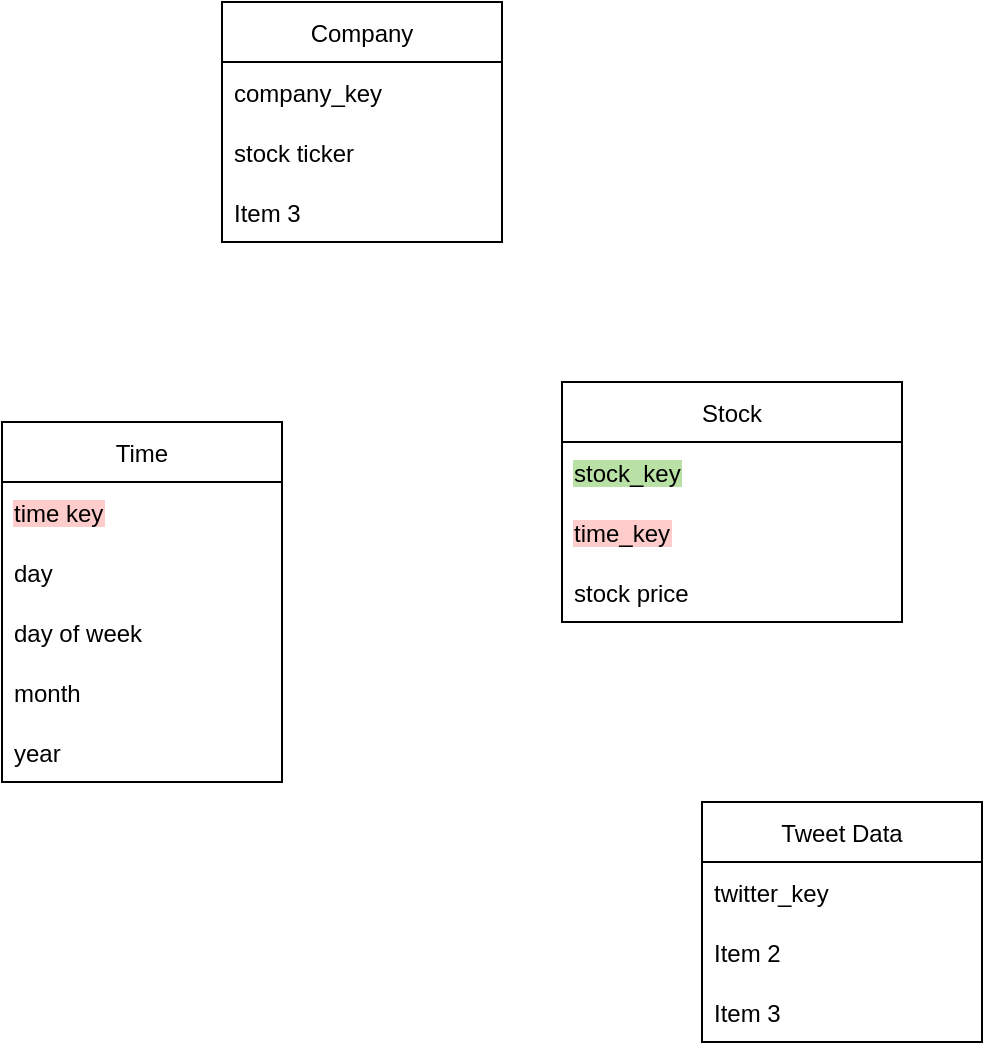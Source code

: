 <mxfile version="20.0.2" type="github">
  <diagram id="XCwNyR8gIlNhAtSQSzsr" name="Page-1">
    <mxGraphModel dx="1422" dy="762" grid="1" gridSize="10" guides="1" tooltips="1" connect="1" arrows="1" fold="1" page="1" pageScale="1" pageWidth="850" pageHeight="1100" math="0" shadow="0">
      <root>
        <mxCell id="0" />
        <mxCell id="1" parent="0" />
        <mxCell id="X1VpsXSVfZuXXIvG1gG1-1" value="Stock" style="swimlane;fontStyle=0;childLayout=stackLayout;horizontal=1;startSize=30;horizontalStack=0;resizeParent=1;resizeParentMax=0;resizeLast=0;collapsible=1;marginBottom=0;" vertex="1" parent="1">
          <mxGeometry x="320" y="250" width="170" height="120" as="geometry" />
        </mxCell>
        <mxCell id="X1VpsXSVfZuXXIvG1gG1-2" value="stock_key" style="text;strokeColor=none;fillColor=none;align=left;verticalAlign=middle;spacingLeft=4;spacingRight=4;overflow=hidden;points=[[0,0.5],[1,0.5]];portConstraint=eastwest;rotatable=0;labelBackgroundColor=#B9E0A5;" vertex="1" parent="X1VpsXSVfZuXXIvG1gG1-1">
          <mxGeometry y="30" width="170" height="30" as="geometry" />
        </mxCell>
        <mxCell id="X1VpsXSVfZuXXIvG1gG1-3" value="time_key" style="text;strokeColor=none;fillColor=none;align=left;verticalAlign=middle;spacingLeft=4;spacingRight=4;overflow=hidden;points=[[0,0.5],[1,0.5]];portConstraint=eastwest;rotatable=0;labelBackgroundColor=#FFCCCC;" vertex="1" parent="X1VpsXSVfZuXXIvG1gG1-1">
          <mxGeometry y="60" width="170" height="30" as="geometry" />
        </mxCell>
        <mxCell id="X1VpsXSVfZuXXIvG1gG1-4" value="stock price" style="text;strokeColor=none;fillColor=none;align=left;verticalAlign=middle;spacingLeft=4;spacingRight=4;overflow=hidden;points=[[0,0.5],[1,0.5]];portConstraint=eastwest;rotatable=0;" vertex="1" parent="X1VpsXSVfZuXXIvG1gG1-1">
          <mxGeometry y="90" width="170" height="30" as="geometry" />
        </mxCell>
        <object label="Time" day_of_week="" month="" quarter="" year="" id="X1VpsXSVfZuXXIvG1gG1-8">
          <mxCell style="swimlane;fontStyle=0;childLayout=stackLayout;horizontal=1;startSize=30;horizontalStack=0;resizeParent=1;resizeParentMax=0;resizeLast=0;collapsible=1;marginBottom=0;" vertex="1" parent="1">
            <mxGeometry x="40" y="270" width="140" height="180" as="geometry" />
          </mxCell>
        </object>
        <mxCell id="X1VpsXSVfZuXXIvG1gG1-9" value="time key" style="text;strokeColor=none;fillColor=none;align=left;verticalAlign=middle;spacingLeft=4;spacingRight=4;overflow=hidden;points=[[0,0.5],[1,0.5]];portConstraint=eastwest;rotatable=0;labelBackgroundColor=#FFCCCC;" vertex="1" parent="X1VpsXSVfZuXXIvG1gG1-8">
          <mxGeometry y="30" width="140" height="30" as="geometry" />
        </mxCell>
        <mxCell id="X1VpsXSVfZuXXIvG1gG1-10" value="day" style="text;strokeColor=none;fillColor=none;align=left;verticalAlign=middle;spacingLeft=4;spacingRight=4;overflow=hidden;points=[[0,0.5],[1,0.5]];portConstraint=eastwest;rotatable=0;" vertex="1" parent="X1VpsXSVfZuXXIvG1gG1-8">
          <mxGeometry y="60" width="140" height="30" as="geometry" />
        </mxCell>
        <mxCell id="X1VpsXSVfZuXXIvG1gG1-11" value="day of week" style="text;strokeColor=none;fillColor=none;align=left;verticalAlign=middle;spacingLeft=4;spacingRight=4;overflow=hidden;points=[[0,0.5],[1,0.5]];portConstraint=eastwest;rotatable=0;" vertex="1" parent="X1VpsXSVfZuXXIvG1gG1-8">
          <mxGeometry y="90" width="140" height="30" as="geometry" />
        </mxCell>
        <mxCell id="X1VpsXSVfZuXXIvG1gG1-14" value="month" style="text;strokeColor=none;fillColor=none;align=left;verticalAlign=middle;spacingLeft=4;spacingRight=4;overflow=hidden;points=[[0,0.5],[1,0.5]];portConstraint=eastwest;rotatable=0;" vertex="1" parent="X1VpsXSVfZuXXIvG1gG1-8">
          <mxGeometry y="120" width="140" height="30" as="geometry" />
        </mxCell>
        <mxCell id="X1VpsXSVfZuXXIvG1gG1-13" value="year" style="text;strokeColor=none;fillColor=none;align=left;verticalAlign=middle;spacingLeft=4;spacingRight=4;overflow=hidden;points=[[0,0.5],[1,0.5]];portConstraint=eastwest;rotatable=0;" vertex="1" parent="X1VpsXSVfZuXXIvG1gG1-8">
          <mxGeometry y="150" width="140" height="30" as="geometry" />
        </mxCell>
        <mxCell id="X1VpsXSVfZuXXIvG1gG1-15" value="Company" style="swimlane;fontStyle=0;childLayout=stackLayout;horizontal=1;startSize=30;horizontalStack=0;resizeParent=1;resizeParentMax=0;resizeLast=0;collapsible=1;marginBottom=0;" vertex="1" parent="1">
          <mxGeometry x="150" y="60" width="140" height="120" as="geometry" />
        </mxCell>
        <mxCell id="X1VpsXSVfZuXXIvG1gG1-16" value="company_key" style="text;strokeColor=none;fillColor=none;align=left;verticalAlign=middle;spacingLeft=4;spacingRight=4;overflow=hidden;points=[[0,0.5],[1,0.5]];portConstraint=eastwest;rotatable=0;" vertex="1" parent="X1VpsXSVfZuXXIvG1gG1-15">
          <mxGeometry y="30" width="140" height="30" as="geometry" />
        </mxCell>
        <mxCell id="X1VpsXSVfZuXXIvG1gG1-17" value="stock ticker" style="text;strokeColor=none;fillColor=none;align=left;verticalAlign=middle;spacingLeft=4;spacingRight=4;overflow=hidden;points=[[0,0.5],[1,0.5]];portConstraint=eastwest;rotatable=0;" vertex="1" parent="X1VpsXSVfZuXXIvG1gG1-15">
          <mxGeometry y="60" width="140" height="30" as="geometry" />
        </mxCell>
        <mxCell id="X1VpsXSVfZuXXIvG1gG1-18" value="Item 3" style="text;strokeColor=none;fillColor=none;align=left;verticalAlign=middle;spacingLeft=4;spacingRight=4;overflow=hidden;points=[[0,0.5],[1,0.5]];portConstraint=eastwest;rotatable=0;" vertex="1" parent="X1VpsXSVfZuXXIvG1gG1-15">
          <mxGeometry y="90" width="140" height="30" as="geometry" />
        </mxCell>
        <mxCell id="X1VpsXSVfZuXXIvG1gG1-19" value="Tweet Data" style="swimlane;fontStyle=0;childLayout=stackLayout;horizontal=1;startSize=30;horizontalStack=0;resizeParent=1;resizeParentMax=0;resizeLast=0;collapsible=1;marginBottom=0;labelBackgroundColor=none;" vertex="1" parent="1">
          <mxGeometry x="390" y="460" width="140" height="120" as="geometry" />
        </mxCell>
        <mxCell id="X1VpsXSVfZuXXIvG1gG1-20" value="twitter_key" style="text;strokeColor=none;fillColor=none;align=left;verticalAlign=middle;spacingLeft=4;spacingRight=4;overflow=hidden;points=[[0,0.5],[1,0.5]];portConstraint=eastwest;rotatable=0;labelBackgroundColor=none;" vertex="1" parent="X1VpsXSVfZuXXIvG1gG1-19">
          <mxGeometry y="30" width="140" height="30" as="geometry" />
        </mxCell>
        <mxCell id="X1VpsXSVfZuXXIvG1gG1-21" value="Item 2" style="text;strokeColor=none;fillColor=none;align=left;verticalAlign=middle;spacingLeft=4;spacingRight=4;overflow=hidden;points=[[0,0.5],[1,0.5]];portConstraint=eastwest;rotatable=0;labelBackgroundColor=none;" vertex="1" parent="X1VpsXSVfZuXXIvG1gG1-19">
          <mxGeometry y="60" width="140" height="30" as="geometry" />
        </mxCell>
        <mxCell id="X1VpsXSVfZuXXIvG1gG1-22" value="Item 3" style="text;strokeColor=none;fillColor=none;align=left;verticalAlign=middle;spacingLeft=4;spacingRight=4;overflow=hidden;points=[[0,0.5],[1,0.5]];portConstraint=eastwest;rotatable=0;labelBackgroundColor=none;" vertex="1" parent="X1VpsXSVfZuXXIvG1gG1-19">
          <mxGeometry y="90" width="140" height="30" as="geometry" />
        </mxCell>
      </root>
    </mxGraphModel>
  </diagram>
</mxfile>
